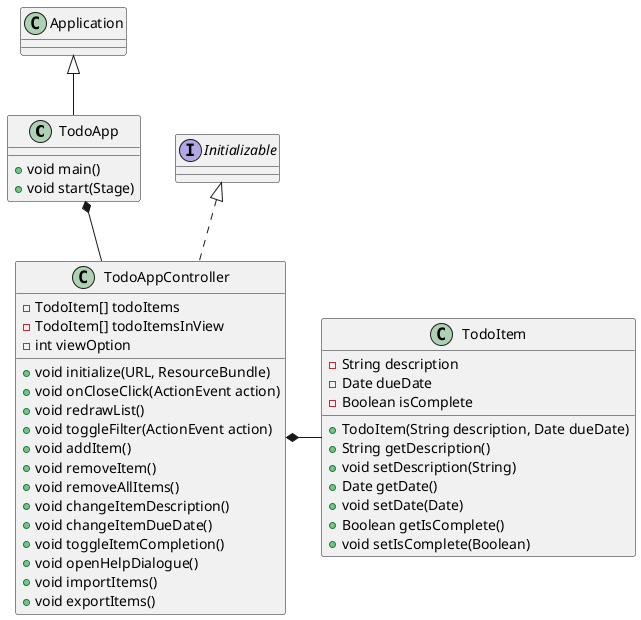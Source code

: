 @startuml
'https://plantuml.com/class-diagram

class TodoApp extends Application {
    +void main()
    +void start(Stage)
}

class TodoAppController implements Initializable {
    -TodoItem[] todoItems
    -TodoItem[] todoItemsInView
    '0 = All, 1 = Complete only, 2 = Incomplete only
    -int viewOption
    +void initialize(URL, ResourceBundle)
    +void onCloseClick(ActionEvent action)
    +void redrawList()
    +void toggleFilter(ActionEvent action)
    +void addItem()
    +void removeItem()
    +void removeAllItems()
    +void changeItemDescription()
    +void changeItemDueDate()
    +void toggleItemCompletion()
    +void openHelpDialogue()
    +void importItems()
    +void exportItems()
}

class TodoItem {
    -String description
    -Date dueDate
    -Boolean isComplete
    +TodoItem(String description, Date dueDate)
    +String getDescription()
    +void setDescription(String)
    +Date getDate()
    +void setDate(Date)
    +Boolean getIsComplete()
    +void setIsComplete(Boolean)
}

TodoApp *-- TodoAppController
TodoAppController *- TodoItem

@enduml